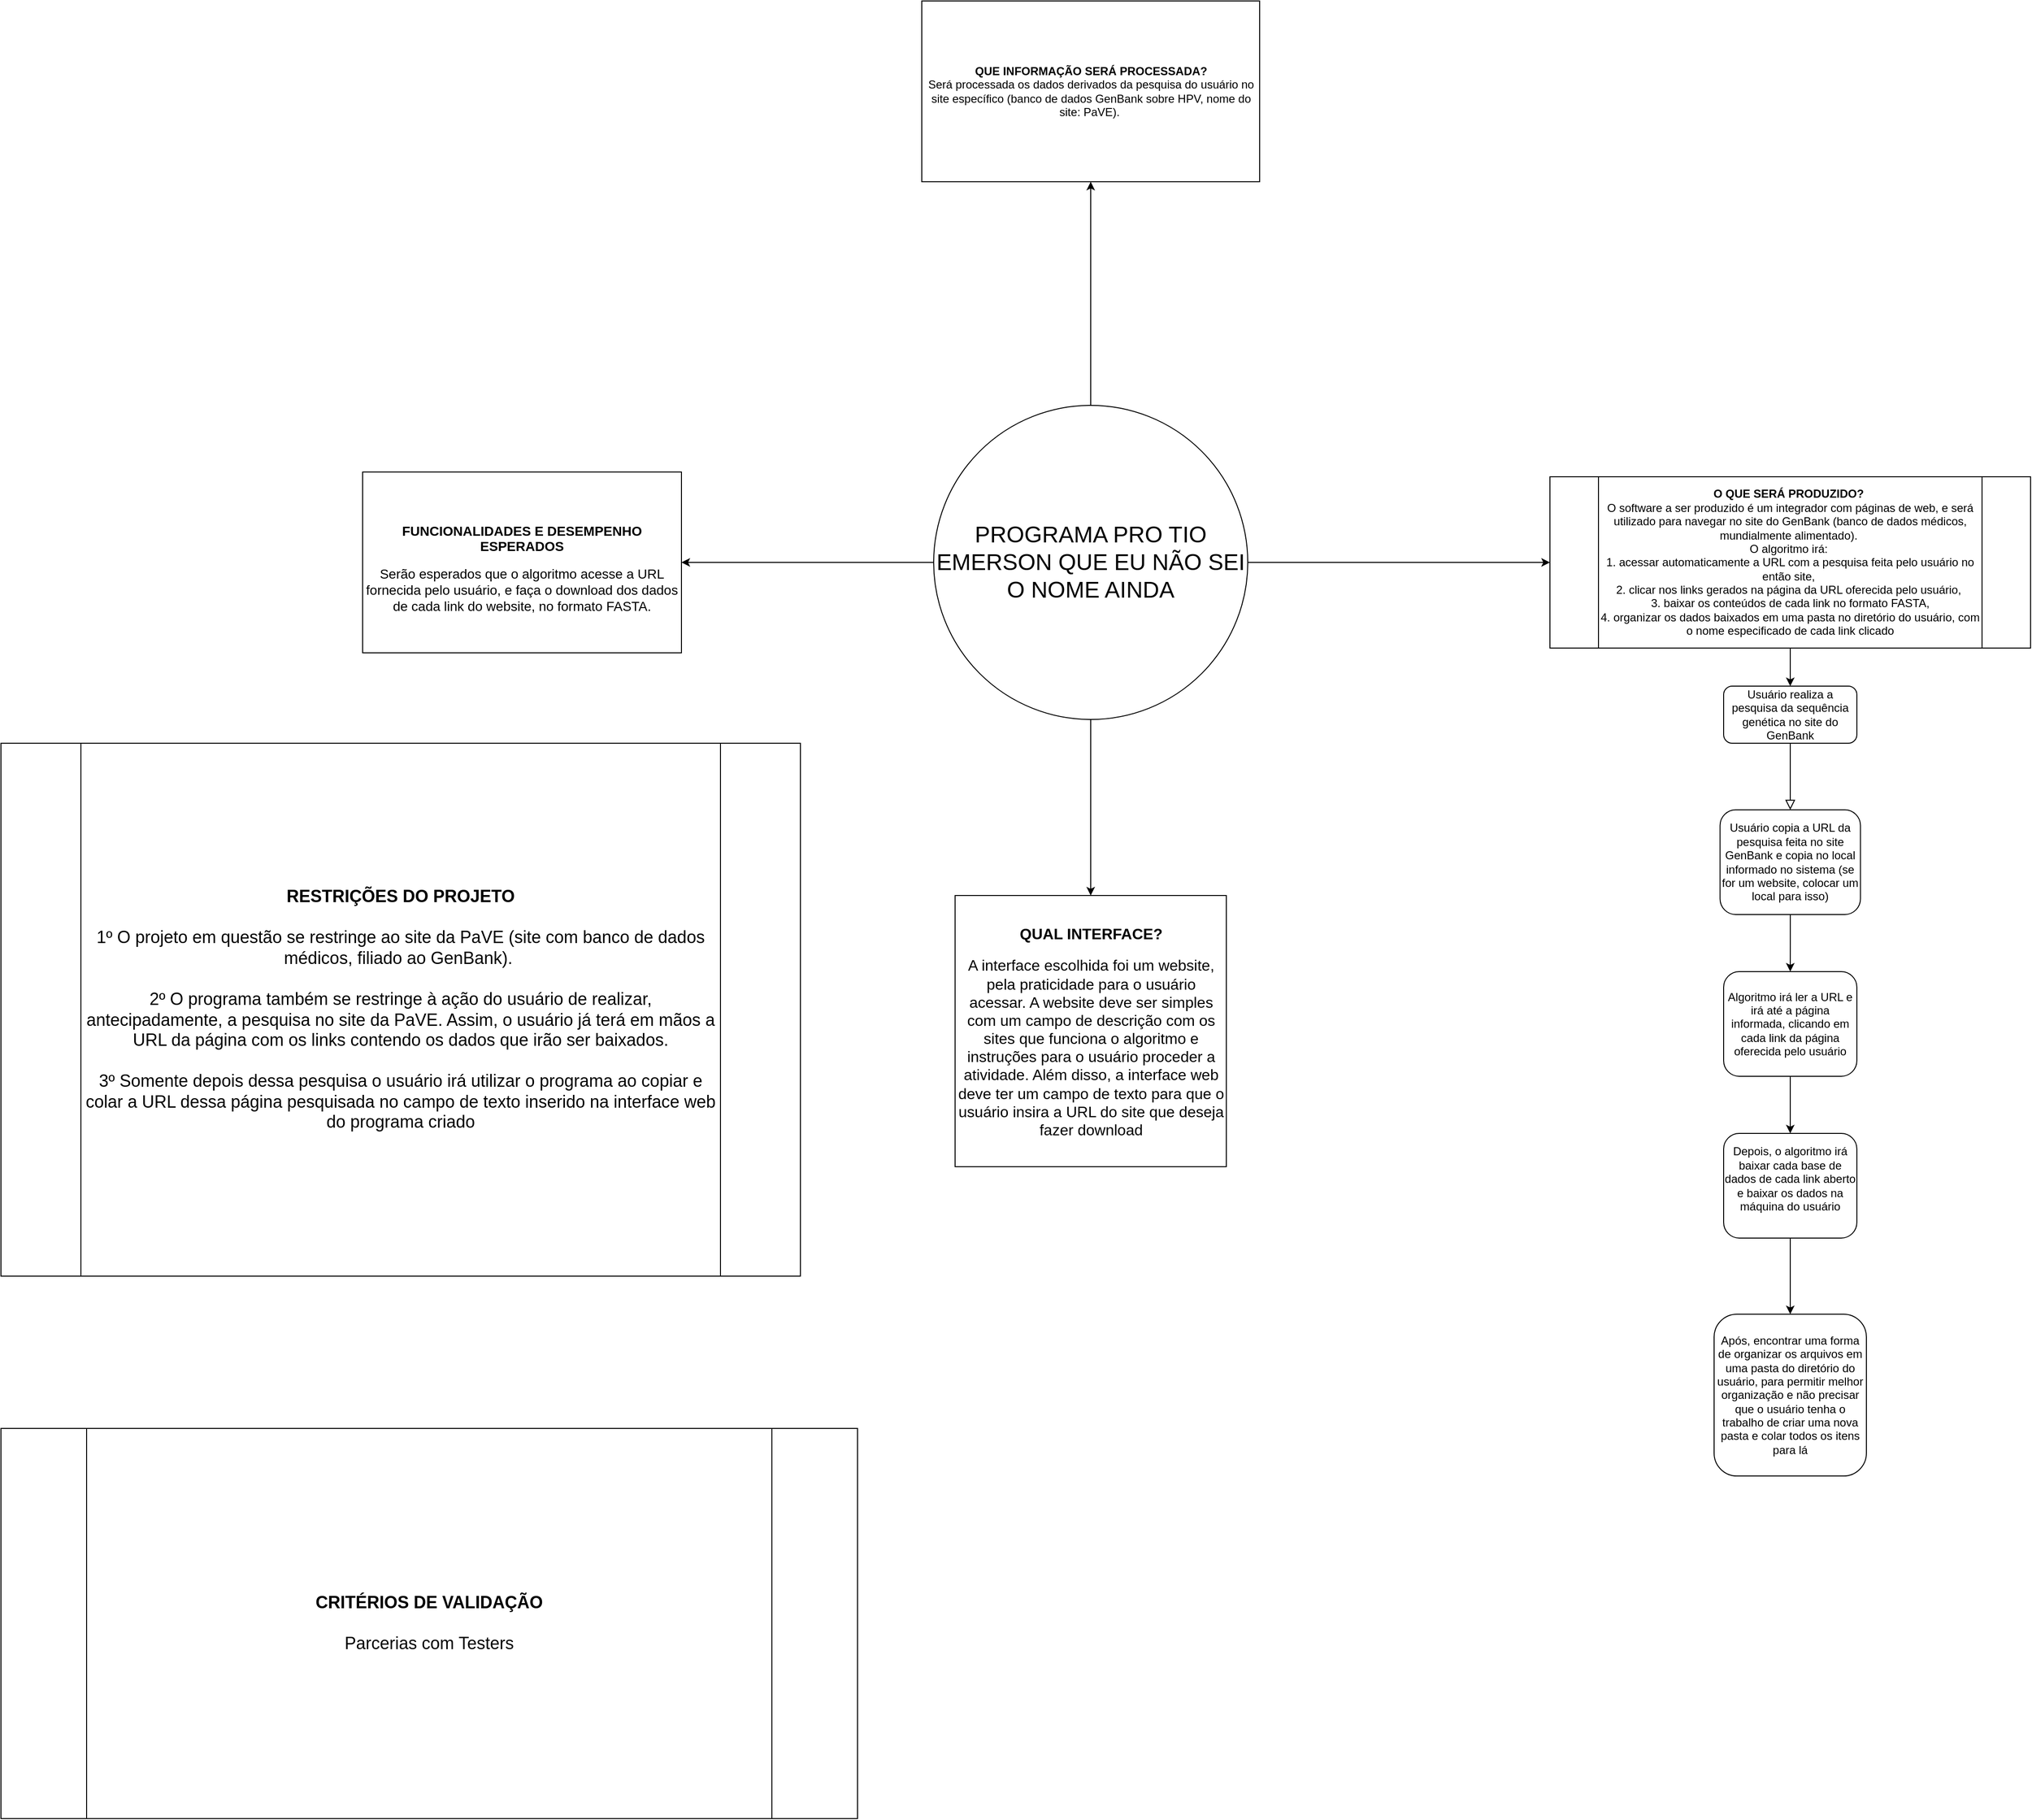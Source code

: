 <mxfile version="26.0.16">
  <diagram id="C5RBs43oDa-KdzZeNtuy" name="Page-1">
    <mxGraphModel dx="5106" dy="2582" grid="1" gridSize="10" guides="1" tooltips="1" connect="1" arrows="1" fold="1" page="1" pageScale="1" pageWidth="827" pageHeight="1169" math="0" shadow="0">
      <root>
        <mxCell id="WIyWlLk6GJQsqaUBKTNV-0" />
        <mxCell id="WIyWlLk6GJQsqaUBKTNV-1" parent="WIyWlLk6GJQsqaUBKTNV-0" />
        <mxCell id="WIyWlLk6GJQsqaUBKTNV-2" value="" style="rounded=0;html=1;jettySize=auto;orthogonalLoop=1;fontSize=11;endArrow=block;endFill=0;endSize=8;strokeWidth=1;shadow=0;labelBackgroundColor=none;edgeStyle=orthogonalEdgeStyle;entryX=0.5;entryY=0;entryDx=0;entryDy=0;" parent="WIyWlLk6GJQsqaUBKTNV-1" source="WIyWlLk6GJQsqaUBKTNV-3" target="DPkHhstAXT9IOm-LiI8P-1" edge="1">
          <mxGeometry relative="1" as="geometry">
            <mxPoint x="220.0" y="170" as="targetPoint" />
          </mxGeometry>
        </mxCell>
        <mxCell id="WIyWlLk6GJQsqaUBKTNV-3" value="Usuário realiza a pesquisa da sequência genética no site do GenBank" style="rounded=1;whiteSpace=wrap;html=1;fontSize=12;glass=0;strokeWidth=1;shadow=0;" parent="WIyWlLk6GJQsqaUBKTNV-1" vertex="1">
          <mxGeometry x="150" y="100" width="140" height="60" as="geometry" />
        </mxCell>
        <mxCell id="DPkHhstAXT9IOm-LiI8P-8" value="" style="edgeStyle=orthogonalEdgeStyle;rounded=0;orthogonalLoop=1;jettySize=auto;html=1;" edge="1" parent="WIyWlLk6GJQsqaUBKTNV-1" source="DPkHhstAXT9IOm-LiI8P-0" target="WIyWlLk6GJQsqaUBKTNV-3">
          <mxGeometry relative="1" as="geometry" />
        </mxCell>
        <mxCell id="DPkHhstAXT9IOm-LiI8P-0" value="&lt;b&gt;O QUE SERÁ PRODUZIDO?&amp;nbsp;&lt;/b&gt;&lt;div&gt;O software a ser produzido é um integrador com páginas de web, e será utilizado para navegar no site do GenBank (banco de dados médicos, mundialmente alimentado).&amp;nbsp;&lt;/div&gt;&lt;div&gt;O algoritmo irá:&amp;nbsp;&lt;/div&gt;&lt;div&gt;1. acessar automaticamente a URL com a&amp;nbsp;&lt;span style=&quot;background-color: transparent; color: light-dark(rgb(0, 0, 0), rgb(255, 255, 255));&quot;&gt;pesquisa feita pelo usuário no então site,&amp;nbsp;&lt;/span&gt;&lt;/div&gt;&lt;div&gt;&lt;span style=&quot;background-color: transparent; color: light-dark(rgb(0, 0, 0), rgb(255, 255, 255));&quot;&gt;2. clicar n&lt;/span&gt;&lt;span style=&quot;background-color: transparent; color: light-dark(rgb(0, 0, 0), rgb(255, 255, 255));&quot;&gt;os links gerados na página da URL oferecida pelo usuário,&amp;nbsp;&lt;/span&gt;&lt;/div&gt;&lt;div&gt;&lt;span style=&quot;background-color: transparent; color: light-dark(rgb(0, 0, 0), rgb(255, 255, 255));&quot;&gt;3. baixar os conteúdos de cada link no formato FASTA,&lt;/span&gt;&lt;/div&gt;&lt;div&gt;&lt;span style=&quot;background-color: transparent; color: light-dark(rgb(0, 0, 0), rgb(255, 255, 255));&quot;&gt;4. organizar os dados baixados em uma pasta no diretório do usuário, com o nome especificado de cada link clicado&lt;/span&gt;&lt;/div&gt;" style="shape=process;whiteSpace=wrap;html=1;backgroundOutline=1;" vertex="1" parent="WIyWlLk6GJQsqaUBKTNV-1">
          <mxGeometry x="-32.5" y="-120" width="505" height="180" as="geometry" />
        </mxCell>
        <mxCell id="DPkHhstAXT9IOm-LiI8P-3" value="" style="edgeStyle=orthogonalEdgeStyle;rounded=0;orthogonalLoop=1;jettySize=auto;html=1;" edge="1" parent="WIyWlLk6GJQsqaUBKTNV-1" source="DPkHhstAXT9IOm-LiI8P-1" target="DPkHhstAXT9IOm-LiI8P-2">
          <mxGeometry relative="1" as="geometry" />
        </mxCell>
        <mxCell id="DPkHhstAXT9IOm-LiI8P-1" value="Usuário copia a URL da pesquisa feita no site GenBank e copia no local informado no sistema (se for um website, colocar um local para isso)" style="rounded=1;whiteSpace=wrap;html=1;" vertex="1" parent="WIyWlLk6GJQsqaUBKTNV-1">
          <mxGeometry x="146.25" y="230" width="147.5" height="110" as="geometry" />
        </mxCell>
        <mxCell id="DPkHhstAXT9IOm-LiI8P-5" value="" style="edgeStyle=orthogonalEdgeStyle;rounded=0;orthogonalLoop=1;jettySize=auto;html=1;" edge="1" parent="WIyWlLk6GJQsqaUBKTNV-1" source="DPkHhstAXT9IOm-LiI8P-2" target="DPkHhstAXT9IOm-LiI8P-4">
          <mxGeometry relative="1" as="geometry" />
        </mxCell>
        <mxCell id="DPkHhstAXT9IOm-LiI8P-2" value="Algoritmo irá ler a URL e irá até a página informada, clicando em cada link da página oferecida pelo usuário" style="whiteSpace=wrap;html=1;rounded=1;" vertex="1" parent="WIyWlLk6GJQsqaUBKTNV-1">
          <mxGeometry x="150" y="400" width="140" height="110" as="geometry" />
        </mxCell>
        <mxCell id="DPkHhstAXT9IOm-LiI8P-7" value="" style="edgeStyle=orthogonalEdgeStyle;rounded=0;orthogonalLoop=1;jettySize=auto;html=1;" edge="1" parent="WIyWlLk6GJQsqaUBKTNV-1" source="DPkHhstAXT9IOm-LiI8P-4" target="DPkHhstAXT9IOm-LiI8P-6">
          <mxGeometry relative="1" as="geometry" />
        </mxCell>
        <mxCell id="DPkHhstAXT9IOm-LiI8P-4" value="Depois, o algoritmo irá baixar cada base de dados de cada link aberto e baixar os dados na máquina do usuário&lt;div&gt;&lt;br&gt;&lt;/div&gt;" style="whiteSpace=wrap;html=1;rounded=1;" vertex="1" parent="WIyWlLk6GJQsqaUBKTNV-1">
          <mxGeometry x="150" y="570" width="140" height="110" as="geometry" />
        </mxCell>
        <mxCell id="DPkHhstAXT9IOm-LiI8P-6" value="&lt;div&gt;Após, encontrar uma forma de organizar os arquivos em uma pasta do diretório do usuário, para permitir melhor organização e não precisar que o usuário tenha o trabalho de criar uma nova pasta e colar todos os itens para lá&lt;/div&gt;" style="whiteSpace=wrap;html=1;rounded=1;" vertex="1" parent="WIyWlLk6GJQsqaUBKTNV-1">
          <mxGeometry x="140" y="760" width="160" height="170" as="geometry" />
        </mxCell>
        <mxCell id="DPkHhstAXT9IOm-LiI8P-11" value="" style="edgeStyle=orthogonalEdgeStyle;rounded=0;orthogonalLoop=1;jettySize=auto;html=1;entryX=0;entryY=0.5;entryDx=0;entryDy=0;" edge="1" parent="WIyWlLk6GJQsqaUBKTNV-1" source="DPkHhstAXT9IOm-LiI8P-9" target="DPkHhstAXT9IOm-LiI8P-0">
          <mxGeometry relative="1" as="geometry">
            <mxPoint x="-155" y="-35" as="targetPoint" />
          </mxGeometry>
        </mxCell>
        <mxCell id="DPkHhstAXT9IOm-LiI8P-13" value="" style="edgeStyle=orthogonalEdgeStyle;rounded=0;orthogonalLoop=1;jettySize=auto;html=1;" edge="1" parent="WIyWlLk6GJQsqaUBKTNV-1" source="DPkHhstAXT9IOm-LiI8P-9" target="DPkHhstAXT9IOm-LiI8P-12">
          <mxGeometry relative="1" as="geometry" />
        </mxCell>
        <mxCell id="DPkHhstAXT9IOm-LiI8P-15" value="" style="edgeStyle=orthogonalEdgeStyle;rounded=0;orthogonalLoop=1;jettySize=auto;html=1;" edge="1" parent="WIyWlLk6GJQsqaUBKTNV-1" source="DPkHhstAXT9IOm-LiI8P-9" target="DPkHhstAXT9IOm-LiI8P-14">
          <mxGeometry relative="1" as="geometry" />
        </mxCell>
        <mxCell id="DPkHhstAXT9IOm-LiI8P-17" value="" style="edgeStyle=orthogonalEdgeStyle;rounded=0;orthogonalLoop=1;jettySize=auto;html=1;entryX=0.5;entryY=0;entryDx=0;entryDy=0;" edge="1" parent="WIyWlLk6GJQsqaUBKTNV-1" source="DPkHhstAXT9IOm-LiI8P-9" target="DPkHhstAXT9IOm-LiI8P-18">
          <mxGeometry relative="1" as="geometry">
            <mxPoint x="-515" y="350" as="targetPoint" />
          </mxGeometry>
        </mxCell>
        <mxCell id="DPkHhstAXT9IOm-LiI8P-9" value="&lt;font style=&quot;font-size: 24px;&quot;&gt;PROGRAMA PRO TIO EMERSON QUE EU NÃO SEI O NOME AINDA&lt;/font&gt;" style="ellipse;whiteSpace=wrap;html=1;aspect=fixed;" vertex="1" parent="WIyWlLk6GJQsqaUBKTNV-1">
          <mxGeometry x="-680" y="-195" width="330" height="330" as="geometry" />
        </mxCell>
        <mxCell id="DPkHhstAXT9IOm-LiI8P-12" value="&lt;b&gt;QUE INFORMAÇÃO SERÁ PROCESSADA?&lt;/b&gt;&lt;div&gt;Será processada os dados derivados da pesquisa do usuário no site específico (banco de dados GenBank sobre HPV, nome do site: PaVE).&amp;nbsp;&lt;/div&gt;" style="whiteSpace=wrap;html=1;" vertex="1" parent="WIyWlLk6GJQsqaUBKTNV-1">
          <mxGeometry x="-692.5" y="-620" width="355" height="190" as="geometry" />
        </mxCell>
        <mxCell id="DPkHhstAXT9IOm-LiI8P-14" value="&lt;p&gt;&lt;b&gt;&lt;font style=&quot;font-size: 14px;&quot;&gt;FUNCIONALIDADES E DESEMPENHO ESPERADOS&lt;/font&gt;&lt;/b&gt;&lt;/p&gt;&lt;div&gt;&lt;span style=&quot;font-size: 14px;&quot;&gt;Serão esperados que o algoritmo acesse a URL fornecida pelo usuário, e faça o download dos dados de cada link do website, no formato FASTA.&lt;/span&gt;&lt;/div&gt;" style="whiteSpace=wrap;html=1;" vertex="1" parent="WIyWlLk6GJQsqaUBKTNV-1">
          <mxGeometry x="-1280" y="-125" width="335" height="190" as="geometry" />
        </mxCell>
        <mxCell id="DPkHhstAXT9IOm-LiI8P-18" value="&lt;font size=&quot;3&quot;&gt;&lt;b&gt;QUAL INTERFACE?&lt;/b&gt;&lt;/font&gt;&lt;div&gt;&lt;br&gt;&lt;/div&gt;&lt;div&gt;&lt;font size=&quot;3&quot;&gt;A interface escolhida foi um website, pela praticidade para o usuário acessar. A website deve ser simples com um campo de descrição com os sites que funciona o algoritmo e instruções para o usuário proceder a atividade. Além disso, a interface web deve ter um campo de texto para que o usuário insira a URL do site que deseja fazer download&lt;/font&gt;&lt;/div&gt;" style="whiteSpace=wrap;html=1;aspect=fixed;" vertex="1" parent="WIyWlLk6GJQsqaUBKTNV-1">
          <mxGeometry x="-657.5" y="320" width="285" height="285" as="geometry" />
        </mxCell>
        <mxCell id="DPkHhstAXT9IOm-LiI8P-19" value="&lt;font style=&quot;font-size: 18px;&quot;&gt;&lt;b&gt;RESTRIÇÕES DO PROJETO&lt;/b&gt;&lt;/font&gt;&lt;div&gt;&lt;font style=&quot;font-size: 18px;&quot;&gt;&lt;b&gt;&lt;br&gt;&lt;/b&gt;&lt;/font&gt;&lt;/div&gt;&lt;div&gt;&lt;font style=&quot;font-size: 18px;&quot;&gt;1º O projeto em questão se restringe ao site da PaVE (site com banco de dados médicos, filiado ao GenBank).&amp;nbsp;&lt;/font&gt;&lt;/div&gt;&lt;div&gt;&lt;font style=&quot;font-size: 18px;&quot;&gt;&lt;br&gt;&lt;/font&gt;&lt;/div&gt;&lt;div&gt;&lt;font style=&quot;font-size: 18px;&quot;&gt;2º O programa também se restringe à ação do usuário de realizar, antecipadamente, a pesquisa no site da PaVE. Assim, o usuário já terá em mãos a URL da página com os links contendo os dados que irão ser baixados.&lt;/font&gt;&lt;/div&gt;&lt;div&gt;&lt;font style=&quot;font-size: 18px;&quot;&gt;&lt;br&gt;&lt;/font&gt;&lt;/div&gt;&lt;div&gt;&lt;span style=&quot;font-size: 18px; background-color: transparent; color: light-dark(rgb(0, 0, 0), rgb(255, 255, 255));&quot;&gt;3º Somente depois dessa pesquisa o usuário irá utilizar o programa ao copiar e colar a URL dessa página pesquisada no campo de texto inserido na interface web do programa criado&lt;/span&gt;&lt;/div&gt;" style="shape=process;whiteSpace=wrap;html=1;backgroundOutline=1;" vertex="1" parent="WIyWlLk6GJQsqaUBKTNV-1">
          <mxGeometry x="-1660" y="160" width="840" height="560" as="geometry" />
        </mxCell>
        <mxCell id="DPkHhstAXT9IOm-LiI8P-20" value="&lt;b&gt;&lt;font style=&quot;font-size: 18px;&quot;&gt;CRITÉRIOS DE VALIDAÇÃO&lt;/font&gt;&lt;/b&gt;&lt;div&gt;&lt;span style=&quot;font-size: 18px;&quot;&gt;&lt;b&gt;&lt;br&gt;&lt;/b&gt;&lt;/span&gt;&lt;div&gt;&lt;font style=&quot;font-size: 18px;&quot;&gt;Parcerias com Testers&lt;/font&gt;&lt;/div&gt;&lt;/div&gt;" style="shape=process;whiteSpace=wrap;html=1;backgroundOutline=1;" vertex="1" parent="WIyWlLk6GJQsqaUBKTNV-1">
          <mxGeometry x="-1660" y="880" width="900" height="410" as="geometry" />
        </mxCell>
      </root>
    </mxGraphModel>
  </diagram>
</mxfile>
